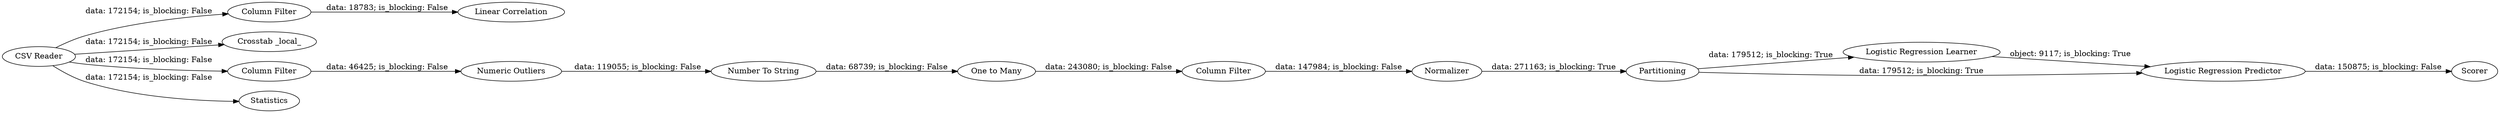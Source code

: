 digraph {
	"-8275596662055000336_10" [label="One to Many"]
	"-8275596662055000336_15" [label=Normalizer]
	"6284355819257925839_6" [label="Linear Correlation"]
	"-8275596662055000336_13" [label="Column Filter"]
	"-8275596662055000336_16" [label="Numeric Outliers"]
	"6284355819257925839_5" [label="Column Filter"]
	"6284355819257925839_9" [label="Crosstab _local_"]
	"-8275596662055000336_14" [label=Partitioning]
	"-8275596662055000336_11" [label="Number To String"]
	"6284355819257925839_10" [label="Logistic Regression Learner"]
	"-8275596662055000336_12" [label="Column Filter"]
	"6284355819257925839_12" [label="Logistic Regression Predictor"]
	"6284355819257925839_13" [label=Scorer]
	"6284355819257925839_1" [label="CSV Reader"]
	"6284355819257925839_2" [label=Statistics]
	"-8275596662055000336_14" -> "6284355819257925839_12" [label="data: 179512; is_blocking: True"]
	"6284355819257925839_1" -> "6284355819257925839_5" [label="data: 172154; is_blocking: False"]
	"-8275596662055000336_14" -> "6284355819257925839_10" [label="data: 179512; is_blocking: True"]
	"-8275596662055000336_16" -> "-8275596662055000336_11" [label="data: 119055; is_blocking: False"]
	"-8275596662055000336_13" -> "-8275596662055000336_15" [label="data: 147984; is_blocking: False"]
	"-8275596662055000336_10" -> "-8275596662055000336_13" [label="data: 243080; is_blocking: False"]
	"6284355819257925839_1" -> "6284355819257925839_9" [label="data: 172154; is_blocking: False"]
	"-8275596662055000336_11" -> "-8275596662055000336_10" [label="data: 68739; is_blocking: False"]
	"6284355819257925839_10" -> "6284355819257925839_12" [label="object: 9117; is_blocking: True"]
	"6284355819257925839_1" -> "-8275596662055000336_12" [label="data: 172154; is_blocking: False"]
	"6284355819257925839_5" -> "6284355819257925839_6" [label="data: 18783; is_blocking: False"]
	"-8275596662055000336_12" -> "-8275596662055000336_16" [label="data: 46425; is_blocking: False"]
	"-8275596662055000336_15" -> "-8275596662055000336_14" [label="data: 271163; is_blocking: True"]
	"6284355819257925839_1" -> "6284355819257925839_2" [label="data: 172154; is_blocking: False"]
	"6284355819257925839_12" -> "6284355819257925839_13" [label="data: 150875; is_blocking: False"]
	rankdir=LR
}
